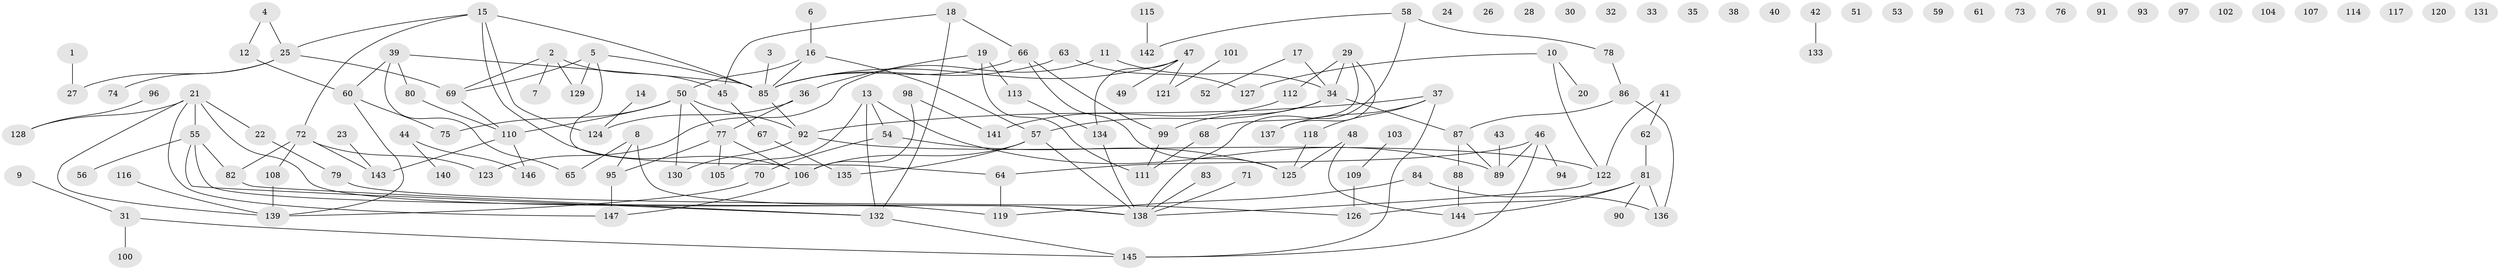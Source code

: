 // coarse degree distribution, {1: 0.16666666666666666, 0: 0.24509803921568626, 2: 0.2647058823529412, 4: 0.11764705882352941, 5: 0.058823529411764705, 12: 0.0196078431372549, 3: 0.0784313725490196, 6: 0.029411764705882353, 7: 0.00980392156862745, 8: 0.00980392156862745}
// Generated by graph-tools (version 1.1) at 2025/43/03/04/25 21:43:21]
// undirected, 147 vertices, 168 edges
graph export_dot {
graph [start="1"]
  node [color=gray90,style=filled];
  1;
  2;
  3;
  4;
  5;
  6;
  7;
  8;
  9;
  10;
  11;
  12;
  13;
  14;
  15;
  16;
  17;
  18;
  19;
  20;
  21;
  22;
  23;
  24;
  25;
  26;
  27;
  28;
  29;
  30;
  31;
  32;
  33;
  34;
  35;
  36;
  37;
  38;
  39;
  40;
  41;
  42;
  43;
  44;
  45;
  46;
  47;
  48;
  49;
  50;
  51;
  52;
  53;
  54;
  55;
  56;
  57;
  58;
  59;
  60;
  61;
  62;
  63;
  64;
  65;
  66;
  67;
  68;
  69;
  70;
  71;
  72;
  73;
  74;
  75;
  76;
  77;
  78;
  79;
  80;
  81;
  82;
  83;
  84;
  85;
  86;
  87;
  88;
  89;
  90;
  91;
  92;
  93;
  94;
  95;
  96;
  97;
  98;
  99;
  100;
  101;
  102;
  103;
  104;
  105;
  106;
  107;
  108;
  109;
  110;
  111;
  112;
  113;
  114;
  115;
  116;
  117;
  118;
  119;
  120;
  121;
  122;
  123;
  124;
  125;
  126;
  127;
  128;
  129;
  130;
  131;
  132;
  133;
  134;
  135;
  136;
  137;
  138;
  139;
  140;
  141;
  142;
  143;
  144;
  145;
  146;
  147;
  1 -- 27;
  2 -- 7;
  2 -- 45;
  2 -- 69;
  2 -- 129;
  3 -- 85;
  4 -- 12;
  4 -- 25;
  5 -- 64;
  5 -- 69;
  5 -- 85;
  5 -- 129;
  6 -- 16;
  8 -- 65;
  8 -- 95;
  8 -- 138;
  9 -- 31;
  10 -- 20;
  10 -- 122;
  10 -- 127;
  11 -- 34;
  11 -- 123;
  12 -- 60;
  13 -- 54;
  13 -- 89;
  13 -- 105;
  13 -- 132;
  14 -- 124;
  15 -- 25;
  15 -- 72;
  15 -- 85;
  15 -- 106;
  15 -- 124;
  16 -- 50;
  16 -- 57;
  16 -- 85;
  17 -- 34;
  17 -- 52;
  18 -- 45;
  18 -- 66;
  18 -- 132;
  19 -- 36;
  19 -- 111;
  19 -- 113;
  21 -- 22;
  21 -- 55;
  21 -- 128;
  21 -- 138;
  21 -- 139;
  21 -- 147;
  22 -- 79;
  23 -- 143;
  25 -- 27;
  25 -- 69;
  25 -- 74;
  29 -- 34;
  29 -- 68;
  29 -- 112;
  29 -- 137;
  31 -- 100;
  31 -- 145;
  34 -- 57;
  34 -- 87;
  34 -- 99;
  36 -- 77;
  36 -- 124;
  37 -- 92;
  37 -- 118;
  37 -- 137;
  37 -- 145;
  39 -- 60;
  39 -- 65;
  39 -- 80;
  39 -- 85;
  41 -- 62;
  41 -- 122;
  42 -- 133;
  43 -- 89;
  44 -- 140;
  44 -- 146;
  45 -- 67;
  46 -- 64;
  46 -- 89;
  46 -- 94;
  46 -- 145;
  47 -- 49;
  47 -- 85;
  47 -- 121;
  47 -- 134;
  48 -- 125;
  48 -- 144;
  50 -- 75;
  50 -- 77;
  50 -- 92;
  50 -- 110;
  50 -- 130;
  54 -- 70;
  54 -- 125;
  55 -- 56;
  55 -- 82;
  55 -- 119;
  55 -- 132;
  57 -- 106;
  57 -- 135;
  57 -- 138;
  58 -- 78;
  58 -- 138;
  58 -- 142;
  60 -- 75;
  60 -- 139;
  62 -- 81;
  63 -- 85;
  63 -- 127;
  64 -- 119;
  66 -- 85;
  66 -- 99;
  66 -- 125;
  67 -- 135;
  68 -- 111;
  69 -- 110;
  70 -- 139;
  71 -- 138;
  72 -- 82;
  72 -- 108;
  72 -- 123;
  72 -- 143;
  77 -- 95;
  77 -- 105;
  77 -- 106;
  78 -- 86;
  79 -- 126;
  80 -- 110;
  81 -- 90;
  81 -- 126;
  81 -- 136;
  81 -- 144;
  82 -- 132;
  83 -- 138;
  84 -- 119;
  84 -- 136;
  85 -- 92;
  86 -- 87;
  86 -- 136;
  87 -- 88;
  87 -- 89;
  88 -- 144;
  92 -- 122;
  92 -- 130;
  95 -- 147;
  96 -- 128;
  98 -- 106;
  98 -- 141;
  99 -- 111;
  101 -- 121;
  103 -- 109;
  106 -- 147;
  108 -- 139;
  109 -- 126;
  110 -- 143;
  110 -- 146;
  112 -- 141;
  113 -- 134;
  115 -- 142;
  116 -- 139;
  118 -- 125;
  122 -- 138;
  132 -- 145;
  134 -- 138;
}
